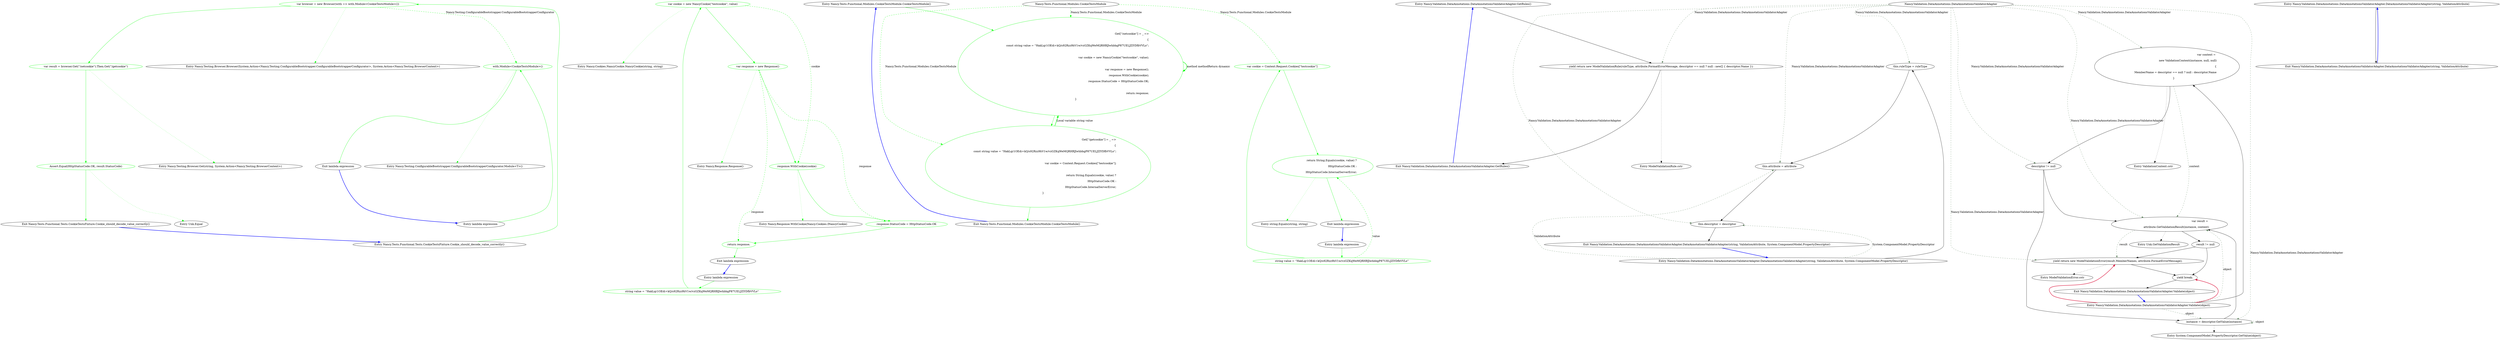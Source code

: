 digraph  {
d1 [label="var browser = new Browser(with => with.Module<CookieTestsModule>())", span="15-15", cluster="Nancy.Tests.Functional.Tests.CookieTestsFixture.Cookie_should_decode_value_correctly()", color=green, community=0];
d0 [label="Entry Nancy.Tests.Functional.Tests.CookieTestsFixture.Cookie_should_decode_value_correctly()", span="12-12", cluster="Nancy.Tests.Functional.Tests.CookieTestsFixture.Cookie_should_decode_value_correctly()"];
d2 [label="var result = browser.Get(''/setcookie'').Then.Get(''/getcookie'')", span="18-18", cluster="Nancy.Tests.Functional.Tests.CookieTestsFixture.Cookie_should_decode_value_correctly()", color=green, community=0];
d5 [label="Entry Nancy.Testing.Browser.Browser(System.Action<Nancy.Testing.ConfigurableBootstrapper.ConfigurableBootstrapperConfigurator>, System.Action<Nancy.Testing.BrowserContext>)", span="28-28", cluster="Nancy.Testing.Browser.Browser(System.Action<Nancy.Testing.ConfigurableBootstrapper.ConfigurableBootstrapperConfigurator>, System.Action<Nancy.Testing.BrowserContext>)"];
d9 [label="with.Module<CookieTestsModule>()", span="15-15", cluster="lambda expression", color=green, community=0];
d3 [label="Assert.Equal(HttpStatusCode.OK, result.StatusCode)", span="21-21", cluster="Nancy.Tests.Functional.Tests.CookieTestsFixture.Cookie_should_decode_value_correctly()", color=green, community=0];
d6 [label="Entry Nancy.Testing.Browser.Get(string, System.Action<Nancy.Testing.BrowserContext>)", span="74-74", cluster="Nancy.Testing.Browser.Get(string, System.Action<Nancy.Testing.BrowserContext>)"];
d8 [label="Entry lambda expression", span="15-15", cluster="lambda expression"];
d10 [label="Exit lambda expression", span="15-15", cluster="lambda expression"];
d11 [label="Entry Nancy.Testing.ConfigurableBootstrapper.ConfigurableBootstrapperConfigurator.Module<T>()", span="880-880", cluster="Nancy.Testing.ConfigurableBootstrapper.ConfigurableBootstrapperConfigurator.Module<T>()"];
d4 [label="Exit Nancy.Tests.Functional.Tests.CookieTestsFixture.Cookie_should_decode_value_correctly()", span="12-12", cluster="Nancy.Tests.Functional.Tests.CookieTestsFixture.Cookie_should_decode_value_correctly()"];
d7 [label="Entry Unk.Equal", span="", cluster="Unk.Equal"];
m0_12 [label="Entry Nancy.Cookies.NancyCookie.NancyCookie(string, string)", span="18-18", cluster="Nancy.Cookies.NancyCookie.NancyCookie(string, string)", file="CookieTestsModule.cs"];
m0_14 [label="Entry Nancy.Response.WithCookie(Nancy.Cookies.INancyCookie)", span="88-88", cluster="Nancy.Response.WithCookie(Nancy.Cookies.INancyCookie)", file="CookieTestsModule.cs"];
m0_0 [label="Entry Nancy.Tests.Functional.Modules.CookieTestsModule.CookieTestsModule()", span="8-8", cluster="Nancy.Tests.Functional.Modules.CookieTestsModule.CookieTestsModule()", file="CookieTestsModule.cs"];
m0_1 [label="Get[''/setcookie''] = _ =>\r\n            {\r\n                const string value = ''HakLqr1OEdi+kQ/s92Rzz9hV1w/vzGZKqWeMQRHRJlwhbbgP87UELJZlYDfbVVLo'';\r\n\r\n                var cookie = new NancyCookie(''testcookie'', value);\r\n\r\n                var response = new Response();\r\n                response.WithCookie(cookie);\r\n                response.StatusCode = HttpStatusCode.OK;\r\n\r\n                return response;\r\n            }", span="10-21", cluster="Nancy.Tests.Functional.Modules.CookieTestsModule.CookieTestsModule()", color=green, community=1, file="CookieTestsModule.cs"];
m0_2 [label="Get[''/getcookie''] = _ =>\r\n            {\r\n                const string value = ''HakLqr1OEdi+kQ/s92Rzz9hV1w/vzGZKqWeMQRHRJlwhbbgP87UELJZlYDfbVVLo'';\r\n\r\n                var cookie = Context.Request.Cookies[''testcookie''];\r\n\r\n                return String.Equals(cookie, value) ?\r\n                    HttpStatusCode.OK :\r\n                    HttpStatusCode.InternalServerError;\r\n            }", span="23-32", cluster="Nancy.Tests.Functional.Modules.CookieTestsModule.CookieTestsModule()", color=green, community=1, file="CookieTestsModule.cs"];
m0_3 [label="Exit Nancy.Tests.Functional.Modules.CookieTestsModule.CookieTestsModule()", span="8-8", cluster="Nancy.Tests.Functional.Modules.CookieTestsModule.CookieTestsModule()", file="CookieTestsModule.cs"];
m0_13 [label="Entry Nancy.Response.Response()", span="29-29", cluster="Nancy.Response.Response()", file="CookieTestsModule.cs"];
m0_15 [label="Entry lambda expression", span="23-32", cluster="lambda expression", file="CookieTestsModule.cs"];
m0_5 [label="string value = ''HakLqr1OEdi+kQ/s92Rzz9hV1w/vzGZKqWeMQRHRJlwhbbgP87UELJZlYDfbVVLo''", span="12-12", cluster="lambda expression", color=green, community=0, file="CookieTestsModule.cs"];
m0_4 [label="Entry lambda expression", span="10-21", cluster="lambda expression", file="CookieTestsModule.cs"];
m0_6 [label="var cookie = new NancyCookie(''testcookie'', value)", span="14-14", cluster="lambda expression", color=green, community=0, file="CookieTestsModule.cs"];
m0_7 [label="var response = new Response()", span="16-16", cluster="lambda expression", color=green, community=0, file="CookieTestsModule.cs"];
m0_8 [label="response.WithCookie(cookie)", span="17-17", cluster="lambda expression", color=green, community=0, file="CookieTestsModule.cs"];
m0_9 [label="response.StatusCode = HttpStatusCode.OK", span="18-18", cluster="lambda expression", color=green, community=0, file="CookieTestsModule.cs"];
m0_10 [label="return response;", span="20-20", cluster="lambda expression", color=green, community=0, file="CookieTestsModule.cs"];
m0_11 [label="Exit lambda expression", span="10-21", cluster="lambda expression", file="CookieTestsModule.cs"];
m0_16 [label="string value = ''HakLqr1OEdi+kQ/s92Rzz9hV1w/vzGZKqWeMQRHRJlwhbbgP87UELJZlYDfbVVLo''", span="25-25", cluster="lambda expression", color=green, community=0, file="CookieTestsModule.cs"];
m0_17 [label="var cookie = Context.Request.Cookies[''testcookie'']", span="27-27", cluster="lambda expression", color=green, community=0, file="CookieTestsModule.cs"];
m0_18 [label="return String.Equals(cookie, value) ?\r\n                    HttpStatusCode.OK :\r\n                    HttpStatusCode.InternalServerError;", span="29-31", cluster="lambda expression", color=green, community=1, file="CookieTestsModule.cs"];
m0_19 [label="Exit lambda expression", span="23-32", cluster="lambda expression", file="CookieTestsModule.cs"];
m0_20 [label="Entry string.Equals(string, string)", span="0-0", cluster="string.Equals(string, string)", file="CookieTestsModule.cs"];
m0_21 [label="Nancy.Tests.Functional.Modules.CookieTestsModule", span="", file="CookieTestsModule.cs"];
m1_7 [label="Entry Nancy.Validation.DataAnnotations.DataAnnotationsValidatorAdapter.GetRules()", span="42-42", cluster="Nancy.Validation.DataAnnotations.DataAnnotationsValidatorAdapter.GetRules()", file="Request.cs"];
m1_8 [label="yield return new ModelValidationRule(ruleType, attribute.FormatErrorMessage, descriptor == null ? null : new[] { descriptor.Name });", span="44-44", cluster="Nancy.Validation.DataAnnotations.DataAnnotationsValidatorAdapter.GetRules()", file="Request.cs"];
m1_9 [label="Exit Nancy.Validation.DataAnnotations.DataAnnotationsValidatorAdapter.GetRules()", span="42-42", cluster="Nancy.Validation.DataAnnotations.DataAnnotationsValidatorAdapter.GetRules()", file="Request.cs"];
m1_22 [label="Entry Unk.GetValidationResult", span="", cluster="Unk.GetValidationResult", file="Request.cs"];
m1_0 [label="Entry Nancy.Validation.DataAnnotations.DataAnnotationsValidatorAdapter.DataAnnotationsValidatorAdapter(string, ValidationAttribute)", span="20-20", cluster="Nancy.Validation.DataAnnotations.DataAnnotationsValidatorAdapter.DataAnnotationsValidatorAdapter(string, ValidationAttribute)", file="Request.cs"];
m1_1 [label="Exit Nancy.Validation.DataAnnotations.DataAnnotationsValidatorAdapter.DataAnnotationsValidatorAdapter(string, ValidationAttribute)", span="20-20", cluster="Nancy.Validation.DataAnnotations.DataAnnotationsValidatorAdapter.DataAnnotationsValidatorAdapter(string, ValidationAttribute)", file="Request.cs"];
m1_21 [label="Entry System.ComponentModel.PropertyDescriptor.GetValue(object)", span="0-0", cluster="System.ComponentModel.PropertyDescriptor.GetValue(object)", file="Request.cs"];
m1_20 [label="Entry ValidationContext.cstr", span="", cluster="ValidationContext.cstr", file="Request.cs"];
m1_23 [label="Entry ModelValidationError.cstr", span="", cluster="ModelValidationError.cstr", file="Request.cs"];
m1_2 [label="Entry Nancy.Validation.DataAnnotations.DataAnnotationsValidatorAdapter.DataAnnotationsValidatorAdapter(string, ValidationAttribute, System.ComponentModel.PropertyDescriptor)", span="31-31", cluster="Nancy.Validation.DataAnnotations.DataAnnotationsValidatorAdapter.DataAnnotationsValidatorAdapter(string, ValidationAttribute, System.ComponentModel.PropertyDescriptor)", file="Request.cs"];
m1_3 [label="this.ruleType = ruleType", span="33-33", cluster="Nancy.Validation.DataAnnotations.DataAnnotationsValidatorAdapter.DataAnnotationsValidatorAdapter(string, ValidationAttribute, System.ComponentModel.PropertyDescriptor)", file="Request.cs"];
m1_4 [label="this.attribute = attribute", span="34-34", cluster="Nancy.Validation.DataAnnotations.DataAnnotationsValidatorAdapter.DataAnnotationsValidatorAdapter(string, ValidationAttribute, System.ComponentModel.PropertyDescriptor)", file="Request.cs"];
m1_5 [label="this.descriptor = descriptor", span="35-35", cluster="Nancy.Validation.DataAnnotations.DataAnnotationsValidatorAdapter.DataAnnotationsValidatorAdapter(string, ValidationAttribute, System.ComponentModel.PropertyDescriptor)", file="Request.cs"];
m1_6 [label="Exit Nancy.Validation.DataAnnotations.DataAnnotationsValidatorAdapter.DataAnnotationsValidatorAdapter(string, ValidationAttribute, System.ComponentModel.PropertyDescriptor)", span="31-31", cluster="Nancy.Validation.DataAnnotations.DataAnnotationsValidatorAdapter.DataAnnotationsValidatorAdapter(string, ValidationAttribute, System.ComponentModel.PropertyDescriptor)", file="Request.cs"];
m1_11 [label="Entry Nancy.Validation.DataAnnotations.DataAnnotationsValidatorAdapter.Validate(object)", span="52-52", cluster="Nancy.Validation.DataAnnotations.DataAnnotationsValidatorAdapter.Validate(object)", file="Request.cs"];
m1_12 [label="var context = \r\n                new ValidationContext(instance, null, null)\r\n                {\r\n                    MemberName = descriptor == null ? null : descriptor.Name\r\n                }", span="54-58", cluster="Nancy.Validation.DataAnnotations.DataAnnotationsValidatorAdapter.Validate(object)", file="Request.cs"];
m1_17 [label="yield return new ModelValidationError(result.MemberNames, attribute.FormatErrorMessage);", span="70-70", cluster="Nancy.Validation.DataAnnotations.DataAnnotationsValidatorAdapter.Validate(object)", file="Request.cs"];
m1_18 [label="yield break;", span="73-73", cluster="Nancy.Validation.DataAnnotations.DataAnnotationsValidatorAdapter.Validate(object)", file="Request.cs"];
m1_14 [label="instance = descriptor.GetValue(instance)", span="62-62", cluster="Nancy.Validation.DataAnnotations.DataAnnotationsValidatorAdapter.Validate(object)", file="Request.cs"];
m1_15 [label="var result = \r\n                attribute.GetValidationResult(instance, context)", span="65-66", cluster="Nancy.Validation.DataAnnotations.DataAnnotationsValidatorAdapter.Validate(object)", file="Request.cs"];
m1_13 [label="descriptor != null", span="60-60", cluster="Nancy.Validation.DataAnnotations.DataAnnotationsValidatorAdapter.Validate(object)", file="Request.cs"];
m1_16 [label="result != null", span="68-68", cluster="Nancy.Validation.DataAnnotations.DataAnnotationsValidatorAdapter.Validate(object)", file="Request.cs"];
m1_19 [label="Exit Nancy.Validation.DataAnnotations.DataAnnotationsValidatorAdapter.Validate(object)", span="52-52", cluster="Nancy.Validation.DataAnnotations.DataAnnotationsValidatorAdapter.Validate(object)", file="Request.cs"];
m1_10 [label="Entry ModelValidationRule.cstr", span="", cluster="ModelValidationRule.cstr", file="Request.cs"];
m1_24 [label="Nancy.Validation.DataAnnotations.DataAnnotationsValidatorAdapter", span="", file="Request.cs"];
d1 -> d2  [key=0, style=solid, color=green];
d1 -> d5  [key=2, style=dotted, color=green];
d1 -> d9  [key=1, style=dashed, color=green, label="Nancy.Testing.ConfigurableBootstrapper.ConfigurableBootstrapperConfigurator"];
d0 -> d1  [key=0, style=solid, color=green];
d2 -> d3  [key=0, style=solid, color=green];
d2 -> d6  [key=2, style=dotted, color=green];
d9 -> d10  [key=0, style=solid, color=green];
d9 -> d11  [key=2, style=dotted, color=green];
d3 -> d4  [key=0, style=solid, color=green];
d3 -> d7  [key=2, style=dotted, color=green];
d8 -> d9  [key=0, style=solid, color=green];
d10 -> d8  [key=0, style=bold, color=blue];
d4 -> d0  [key=0, style=bold, color=blue];
m0_0 -> m0_1  [key=0, style=solid, color=green];
m0_1 -> m0_1  [key=3, color=green, style=bold, label="method methodReturn dynamic "];
m0_1 -> m0_2  [key=0, style=solid, color=green];
m0_2 -> m0_1  [key=3, color=green, style=bold, label="Local variable string value"];
m0_2 -> m0_3  [key=0, style=solid, color=green];
m0_3 -> m0_0  [key=0, style=bold, color=blue];
m0_15 -> m0_16  [key=0, style=solid, color=green];
m0_5 -> m0_6  [key=0, style=solid, color=green];
m0_4 -> m0_5  [key=0, style=solid, color=green];
m0_6 -> m0_7  [key=0, style=solid, color=green];
m0_6 -> m0_12  [key=2, style=dotted, color=green];
m0_6 -> m0_8  [key=1, style=dashed, color=green, label=cookie];
m0_7 -> m0_8  [key=0, style=solid, color=green];
m0_7 -> m0_13  [key=2, style=dotted, color=green];
m0_7 -> m0_9  [key=1, style=dashed, color=green, label=response];
m0_7 -> m0_10  [key=1, style=dashed, color=green, label=response];
m0_8 -> m0_9  [key=0, style=solid, color=green];
m0_8 -> m0_14  [key=2, style=dotted, color=green];
m0_9 -> m0_10  [key=0, style=solid, color=green];
m0_10 -> m0_11  [key=0, style=solid, color=green];
m0_11 -> m0_4  [key=0, style=bold, color=blue];
m0_16 -> m0_17  [key=0, style=solid, color=green];
m0_16 -> m0_18  [key=1, style=dashed, color=green, label=value];
m0_17 -> m0_18  [key=0, style=solid, color=green];
m0_18 -> m0_19  [key=0, style=solid, color=green];
m0_18 -> m0_20  [key=2, style=dotted, color=green];
m0_19 -> m0_15  [key=0, style=bold, color=blue];
m0_21 -> m0_1  [key=1, style=dashed, color=green, label="Nancy.Tests.Functional.Modules.CookieTestsModule"];
m0_21 -> m0_2  [key=1, style=dashed, color=green, label="Nancy.Tests.Functional.Modules.CookieTestsModule"];
m0_21 -> m0_17  [key=1, style=dashed, color=green, label="Nancy.Tests.Functional.Modules.CookieTestsModule"];
m1_7 -> m1_8  [key=0, style=solid];
m1_8 -> m1_9  [key=0, style=solid];
m1_8 -> m1_10  [key=2, style=dotted];
m1_9 -> m1_7  [key=0, style=bold, color=blue];
m1_0 -> m1_1  [key=0, style=solid];
m1_1 -> m1_0  [key=0, style=bold, color=blue];
m1_2 -> m1_3  [key=0, style=solid];
m1_2 -> m1_4  [key=1, style=dashed, color=darkseagreen4, label=ValidationAttribute];
m1_2 -> m1_5  [key=1, style=dashed, color=darkseagreen4, label="System.ComponentModel.PropertyDescriptor"];
m1_3 -> m1_4  [key=0, style=solid];
m1_4 -> m1_5  [key=0, style=solid];
m1_5 -> m1_6  [key=0, style=solid];
m1_6 -> m1_2  [key=0, style=bold, color=blue];
m1_11 -> m1_12  [key=0, style=solid];
m1_11 -> m1_17  [key=0, style=bold, color=crimson];
m1_11 -> m1_18  [key=0, style=bold, color=crimson];
m1_11 -> m1_14  [key=1, style=dashed, color=darkseagreen4, label=object];
m1_11 -> m1_15  [key=1, style=dashed, color=darkseagreen4, label=object];
m1_12 -> m1_13  [key=0, style=solid];
m1_12 -> m1_20  [key=2, style=dotted];
m1_12 -> m1_15  [key=1, style=dashed, color=darkseagreen4, label=context];
m1_17 -> m1_18  [key=0, style=solid];
m1_17 -> m1_23  [key=2, style=dotted];
m1_18 -> m1_19  [key=0, style=solid];
m1_14 -> m1_15  [key=0, style=solid];
m1_14 -> m1_21  [key=2, style=dotted];
m1_14 -> m1_14  [key=1, style=dashed, color=darkseagreen4, label=object];
m1_15 -> m1_16  [key=0, style=solid];
m1_15 -> m1_22  [key=2, style=dotted];
m1_15 -> m1_17  [key=1, style=dashed, color=darkseagreen4, label=result];
m1_13 -> m1_14  [key=0, style=solid];
m1_13 -> m1_15  [key=0, style=solid];
m1_16 -> m1_17  [key=0, style=solid];
m1_16 -> m1_18  [key=0, style=solid];
m1_19 -> m1_11  [key=0, style=bold, color=blue];
m1_24 -> m1_3  [key=1, style=dashed, color=darkseagreen4, label="Nancy.Validation.DataAnnotations.DataAnnotationsValidatorAdapter"];
m1_24 -> m1_4  [key=1, style=dashed, color=darkseagreen4, label="Nancy.Validation.DataAnnotations.DataAnnotationsValidatorAdapter"];
m1_24 -> m1_5  [key=1, style=dashed, color=darkseagreen4, label="Nancy.Validation.DataAnnotations.DataAnnotationsValidatorAdapter"];
m1_24 -> m1_8  [key=1, style=dashed, color=darkseagreen4, label="Nancy.Validation.DataAnnotations.DataAnnotationsValidatorAdapter"];
m1_24 -> m1_12  [key=1, style=dashed, color=darkseagreen4, label="Nancy.Validation.DataAnnotations.DataAnnotationsValidatorAdapter"];
m1_24 -> m1_13  [key=1, style=dashed, color=darkseagreen4, label="Nancy.Validation.DataAnnotations.DataAnnotationsValidatorAdapter"];
m1_24 -> m1_14  [key=1, style=dashed, color=darkseagreen4, label="Nancy.Validation.DataAnnotations.DataAnnotationsValidatorAdapter"];
m1_24 -> m1_15  [key=1, style=dashed, color=darkseagreen4, label="Nancy.Validation.DataAnnotations.DataAnnotationsValidatorAdapter"];
m1_24 -> m1_17  [key=1, style=dashed, color=darkseagreen4, label="Nancy.Validation.DataAnnotations.DataAnnotationsValidatorAdapter"];
}
